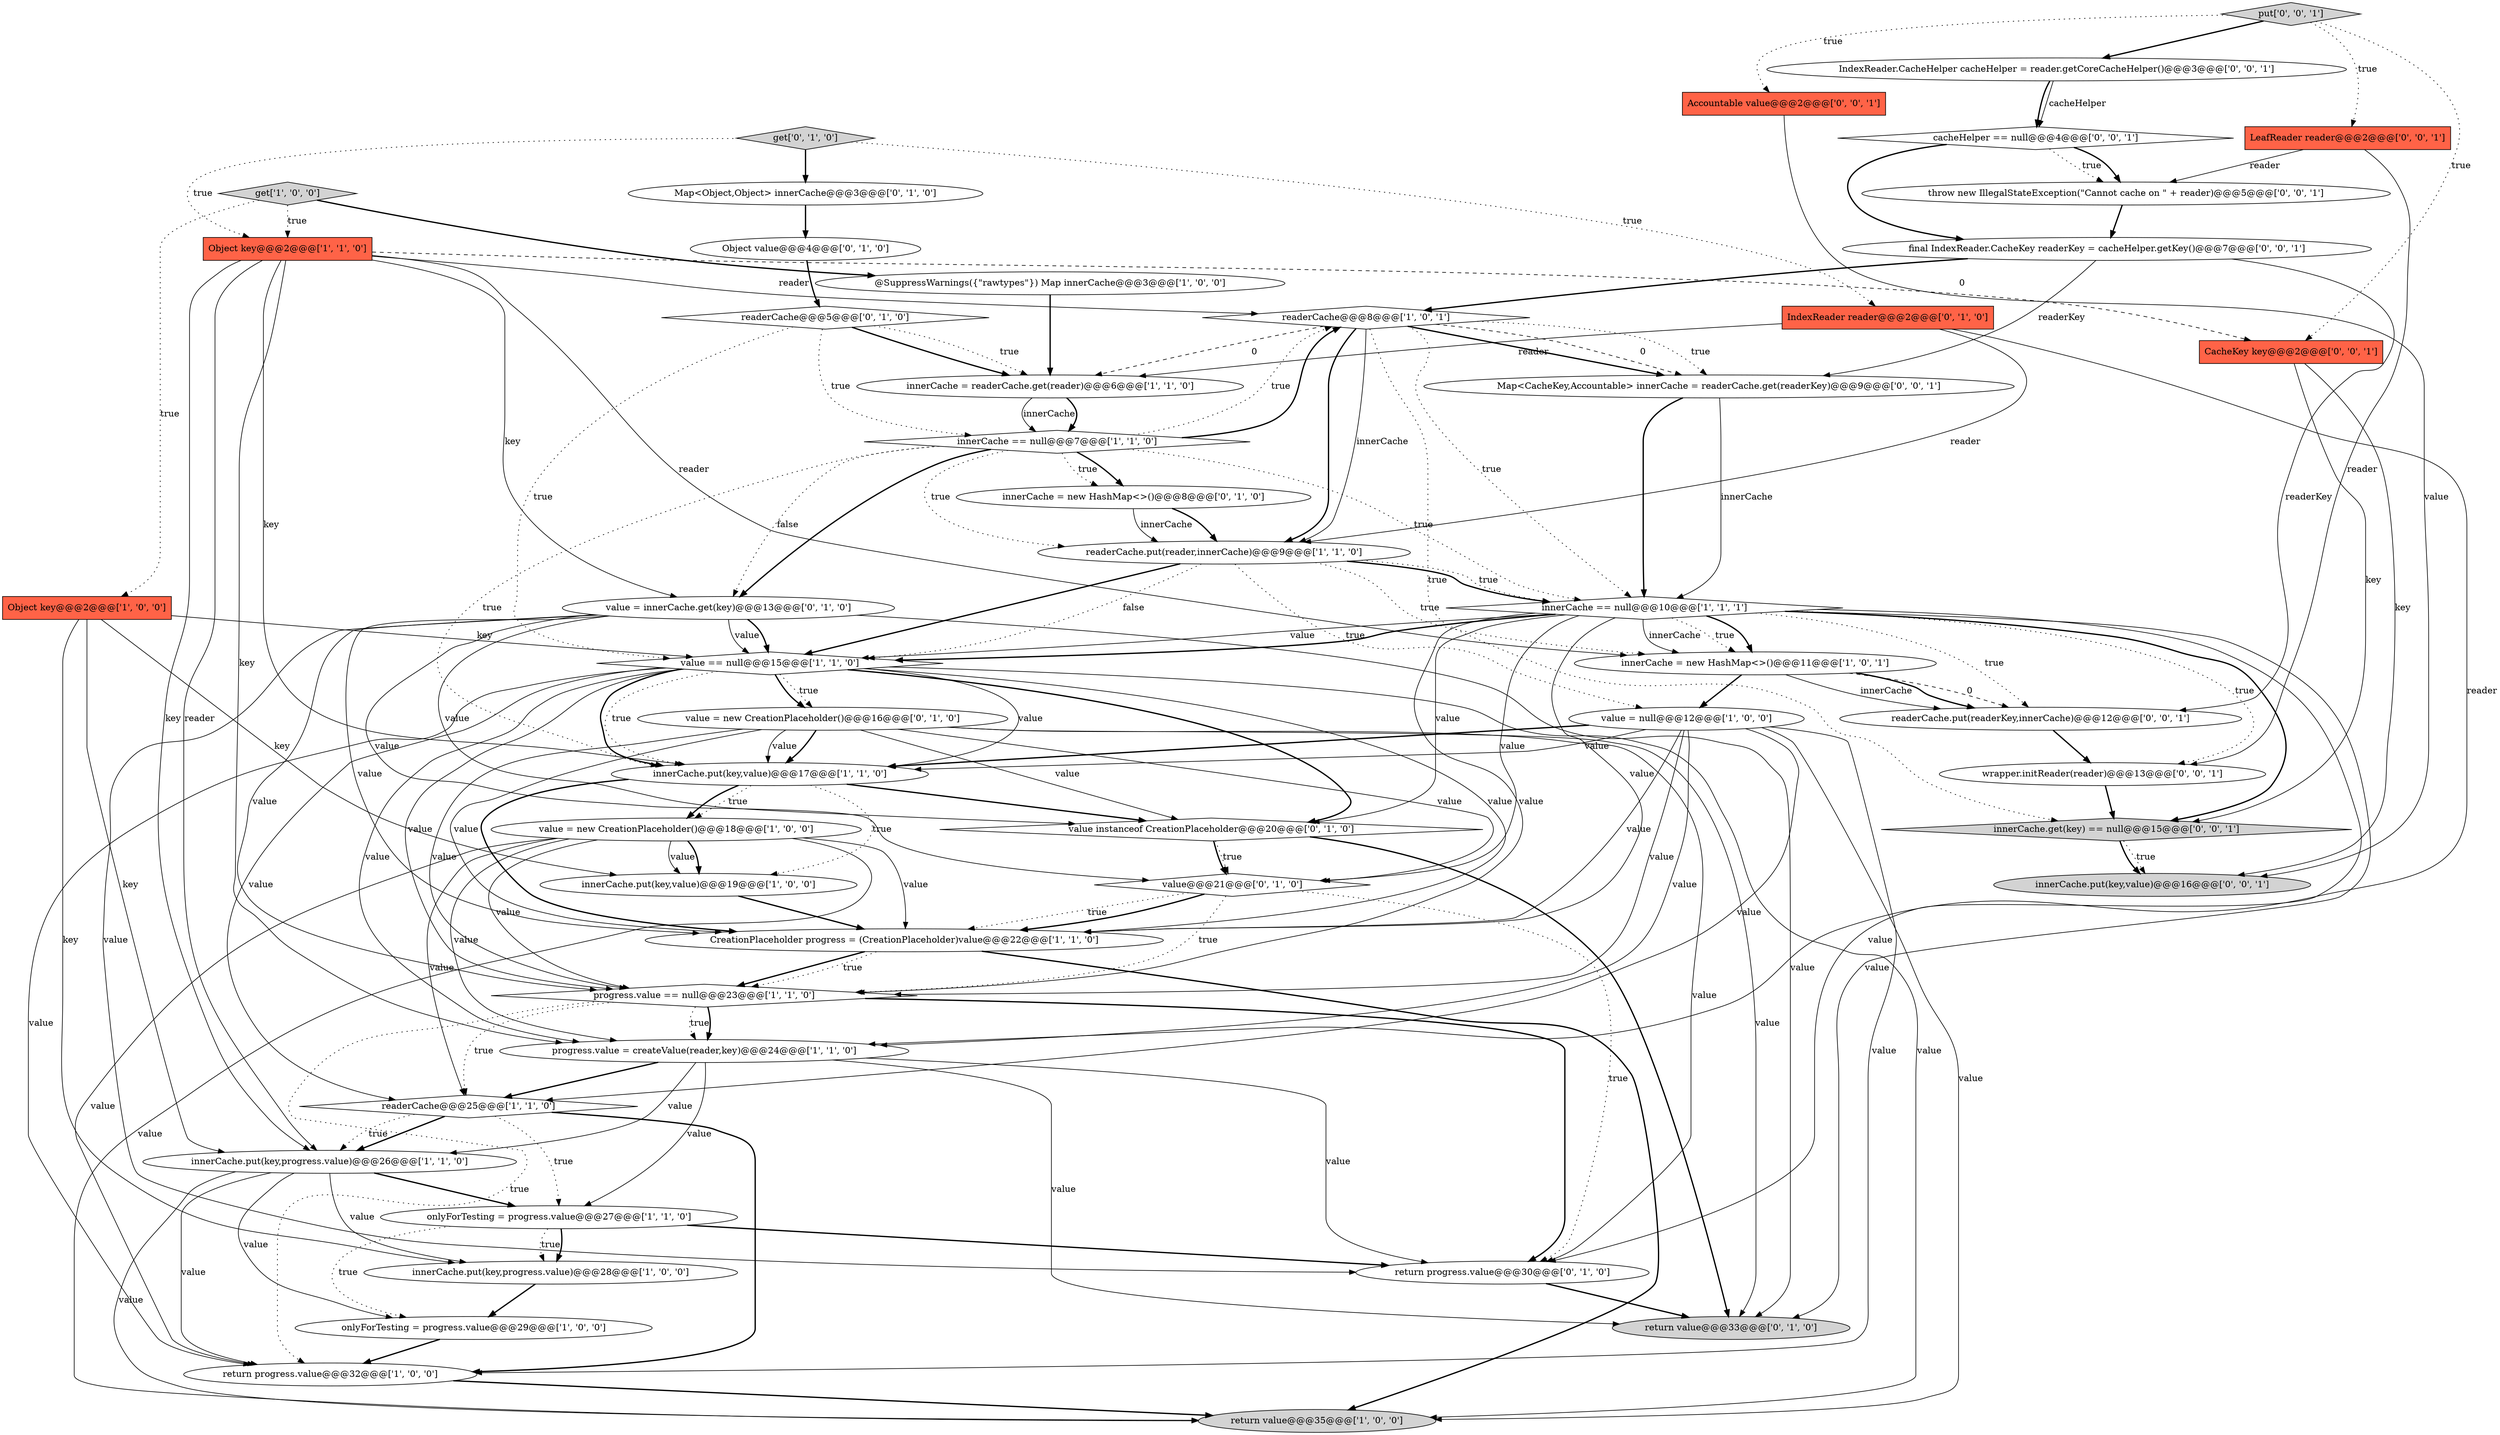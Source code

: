 digraph {
25 [style = filled, label = "value = new CreationPlaceholder()@@@16@@@['0', '1', '0']", fillcolor = white, shape = ellipse image = "AAA0AAABBB2BBB"];
30 [style = filled, label = "Map<Object,Object> innerCache@@@3@@@['0', '1', '0']", fillcolor = white, shape = ellipse image = "AAA0AAABBB2BBB"];
0 [style = filled, label = "innerCache.put(key,value)@@@19@@@['1', '0', '0']", fillcolor = white, shape = ellipse image = "AAA0AAABBB1BBB"];
13 [style = filled, label = "innerCache = readerCache.get(reader)@@@6@@@['1', '1', '0']", fillcolor = white, shape = ellipse image = "AAA1AAABBB1BBB"];
41 [style = filled, label = "put['0', '0', '1']", fillcolor = lightgray, shape = diamond image = "AAA0AAABBB3BBB"];
36 [style = filled, label = "value instanceof CreationPlaceholder@@@20@@@['0', '1', '0']", fillcolor = white, shape = diamond image = "AAA0AAABBB2BBB"];
34 [style = filled, label = "get['0', '1', '0']", fillcolor = lightgray, shape = diamond image = "AAA0AAABBB2BBB"];
40 [style = filled, label = "Accountable value@@@2@@@['0', '0', '1']", fillcolor = tomato, shape = box image = "AAA0AAABBB3BBB"];
27 [style = filled, label = "IndexReader reader@@@2@@@['0', '1', '0']", fillcolor = tomato, shape = box image = "AAA0AAABBB2BBB"];
33 [style = filled, label = "return value@@@33@@@['0', '1', '0']", fillcolor = lightgray, shape = ellipse image = "AAA0AAABBB2BBB"];
8 [style = filled, label = "readerCache@@@25@@@['1', '1', '0']", fillcolor = white, shape = diamond image = "AAA0AAABBB1BBB"];
45 [style = filled, label = "innerCache.put(key,value)@@@16@@@['0', '0', '1']", fillcolor = lightgray, shape = ellipse image = "AAA0AAABBB3BBB"];
18 [style = filled, label = "value == null@@@15@@@['1', '1', '0']", fillcolor = white, shape = diamond image = "AAA0AAABBB1BBB"];
43 [style = filled, label = "final IndexReader.CacheKey readerKey = cacheHelper.getKey()@@@7@@@['0', '0', '1']", fillcolor = white, shape = ellipse image = "AAA0AAABBB3BBB"];
12 [style = filled, label = "progress.value == null@@@23@@@['1', '1', '0']", fillcolor = white, shape = diamond image = "AAA0AAABBB1BBB"];
4 [style = filled, label = "readerCache@@@8@@@['1', '0', '1']", fillcolor = white, shape = diamond image = "AAA0AAABBB1BBB"];
48 [style = filled, label = "readerCache.put(readerKey,innerCache)@@@12@@@['0', '0', '1']", fillcolor = white, shape = ellipse image = "AAA0AAABBB3BBB"];
39 [style = filled, label = "innerCache.get(key) == null@@@15@@@['0', '0', '1']", fillcolor = lightgray, shape = diamond image = "AAA0AAABBB3BBB"];
32 [style = filled, label = "readerCache@@@5@@@['0', '1', '0']", fillcolor = white, shape = diamond image = "AAA0AAABBB2BBB"];
42 [style = filled, label = "cacheHelper == null@@@4@@@['0', '0', '1']", fillcolor = white, shape = diamond image = "AAA0AAABBB3BBB"];
5 [style = filled, label = "innerCache.put(key,value)@@@17@@@['1', '1', '0']", fillcolor = white, shape = ellipse image = "AAA0AAABBB1BBB"];
38 [style = filled, label = "LeafReader reader@@@2@@@['0', '0', '1']", fillcolor = tomato, shape = box image = "AAA0AAABBB3BBB"];
49 [style = filled, label = "wrapper.initReader(reader)@@@13@@@['0', '0', '1']", fillcolor = white, shape = ellipse image = "AAA0AAABBB3BBB"];
37 [style = filled, label = "Map<CacheKey,Accountable> innerCache = readerCache.get(readerKey)@@@9@@@['0', '0', '1']", fillcolor = white, shape = ellipse image = "AAA0AAABBB3BBB"];
44 [style = filled, label = "CacheKey key@@@2@@@['0', '0', '1']", fillcolor = tomato, shape = box image = "AAA0AAABBB3BBB"];
29 [style = filled, label = "value = innerCache.get(key)@@@13@@@['0', '1', '0']", fillcolor = white, shape = ellipse image = "AAA0AAABBB2BBB"];
21 [style = filled, label = "innerCache == null@@@7@@@['1', '1', '0']", fillcolor = white, shape = diamond image = "AAA0AAABBB1BBB"];
35 [style = filled, label = "innerCache = new HashMap<>()@@@8@@@['0', '1', '0']", fillcolor = white, shape = ellipse image = "AAA0AAABBB2BBB"];
16 [style = filled, label = "get['1', '0', '0']", fillcolor = lightgray, shape = diamond image = "AAA0AAABBB1BBB"];
31 [style = filled, label = "return progress.value@@@30@@@['0', '1', '0']", fillcolor = white, shape = ellipse image = "AAA0AAABBB2BBB"];
47 [style = filled, label = "throw new IllegalStateException(\"Cannot cache on \" + reader)@@@5@@@['0', '0', '1']", fillcolor = white, shape = ellipse image = "AAA0AAABBB3BBB"];
9 [style = filled, label = "readerCache.put(reader,innerCache)@@@9@@@['1', '1', '0']", fillcolor = white, shape = ellipse image = "AAA0AAABBB1BBB"];
26 [style = filled, label = "value@@@21@@@['0', '1', '0']", fillcolor = white, shape = diamond image = "AAA0AAABBB2BBB"];
6 [style = filled, label = "progress.value = createValue(reader,key)@@@24@@@['1', '1', '0']", fillcolor = white, shape = ellipse image = "AAA0AAABBB1BBB"];
24 [style = filled, label = "innerCache = new HashMap<>()@@@11@@@['1', '0', '1']", fillcolor = white, shape = ellipse image = "AAA0AAABBB1BBB"];
11 [style = filled, label = "CreationPlaceholder progress = (CreationPlaceholder)value@@@22@@@['1', '1', '0']", fillcolor = white, shape = ellipse image = "AAA0AAABBB1BBB"];
1 [style = filled, label = "innerCache.put(key,progress.value)@@@26@@@['1', '1', '0']", fillcolor = white, shape = ellipse image = "AAA0AAABBB1BBB"];
28 [style = filled, label = "Object value@@@4@@@['0', '1', '0']", fillcolor = white, shape = ellipse image = "AAA0AAABBB2BBB"];
2 [style = filled, label = "onlyForTesting = progress.value@@@29@@@['1', '0', '0']", fillcolor = white, shape = ellipse image = "AAA0AAABBB1BBB"];
22 [style = filled, label = "value = new CreationPlaceholder()@@@18@@@['1', '0', '0']", fillcolor = white, shape = ellipse image = "AAA0AAABBB1BBB"];
19 [style = filled, label = "value = null@@@12@@@['1', '0', '0']", fillcolor = white, shape = ellipse image = "AAA0AAABBB1BBB"];
23 [style = filled, label = "@SuppressWarnings({\"rawtypes\"}) Map innerCache@@@3@@@['1', '0', '0']", fillcolor = white, shape = ellipse image = "AAA0AAABBB1BBB"];
3 [style = filled, label = "innerCache.put(key,progress.value)@@@28@@@['1', '0', '0']", fillcolor = white, shape = ellipse image = "AAA0AAABBB1BBB"];
10 [style = filled, label = "return value@@@35@@@['1', '0', '0']", fillcolor = lightgray, shape = ellipse image = "AAA0AAABBB1BBB"];
46 [style = filled, label = "IndexReader.CacheHelper cacheHelper = reader.getCoreCacheHelper()@@@3@@@['0', '0', '1']", fillcolor = white, shape = ellipse image = "AAA0AAABBB3BBB"];
20 [style = filled, label = "onlyForTesting = progress.value@@@27@@@['1', '1', '0']", fillcolor = white, shape = ellipse image = "AAA0AAABBB1BBB"];
17 [style = filled, label = "Object key@@@2@@@['1', '1', '0']", fillcolor = tomato, shape = box image = "AAA0AAABBB1BBB"];
7 [style = filled, label = "return progress.value@@@32@@@['1', '0', '0']", fillcolor = white, shape = ellipse image = "AAA0AAABBB1BBB"];
14 [style = filled, label = "innerCache == null@@@10@@@['1', '1', '1']", fillcolor = white, shape = diamond image = "AAA0AAABBB1BBB"];
15 [style = filled, label = "Object key@@@2@@@['1', '0', '0']", fillcolor = tomato, shape = box image = "AAA0AAABBB1BBB"];
29->36 [style = solid, label="value"];
43->4 [style = bold, label=""];
22->10 [style = solid, label="value"];
11->12 [style = bold, label=""];
5->22 [style = dotted, label="true"];
25->26 [style = solid, label="value"];
22->11 [style = solid, label="value"];
25->11 [style = solid, label="value"];
44->45 [style = solid, label="key"];
14->24 [style = bold, label=""];
6->8 [style = bold, label=""];
21->5 [style = dotted, label="true"];
16->15 [style = dotted, label="true"];
18->11 [style = solid, label="value"];
1->7 [style = solid, label="value"];
9->18 [style = dotted, label="false"];
16->23 [style = bold, label=""];
19->12 [style = solid, label="value"];
40->45 [style = solid, label="value"];
4->9 [style = bold, label=""];
4->39 [style = dotted, label="true"];
19->11 [style = solid, label="value"];
14->31 [style = solid, label="value"];
41->40 [style = dotted, label="true"];
19->6 [style = solid, label="value"];
9->14 [style = bold, label=""];
19->7 [style = solid, label="value"];
4->13 [style = dashed, label="0"];
21->14 [style = dotted, label="true"];
31->33 [style = bold, label=""];
21->4 [style = bold, label=""];
27->13 [style = solid, label="reader"];
41->46 [style = bold, label=""];
21->29 [style = dotted, label="false"];
18->6 [style = solid, label="value"];
25->12 [style = solid, label="value"];
24->48 [style = dashed, label="0"];
27->9 [style = solid, label="reader"];
14->48 [style = dotted, label="true"];
12->7 [style = dotted, label="true"];
5->0 [style = dotted, label="true"];
47->43 [style = bold, label=""];
14->26 [style = solid, label="value"];
11->12 [style = dotted, label="true"];
19->5 [style = bold, label=""];
17->5 [style = solid, label="key"];
20->31 [style = bold, label=""];
14->39 [style = bold, label=""];
1->3 [style = solid, label="value"];
42->47 [style = dotted, label="true"];
6->1 [style = solid, label="value"];
28->32 [style = bold, label=""];
9->24 [style = dotted, label="true"];
41->44 [style = dotted, label="true"];
4->9 [style = solid, label="innerCache"];
8->20 [style = dotted, label="true"];
0->11 [style = bold, label=""];
22->0 [style = solid, label="value"];
1->2 [style = solid, label="value"];
6->20 [style = solid, label="value"];
12->31 [style = bold, label=""];
17->6 [style = solid, label="key"];
12->8 [style = dotted, label="true"];
36->26 [style = dotted, label="true"];
22->6 [style = solid, label="value"];
14->36 [style = solid, label="value"];
25->5 [style = bold, label=""];
21->35 [style = dotted, label="true"];
18->7 [style = solid, label="value"];
22->7 [style = solid, label="value"];
27->6 [style = solid, label="reader"];
19->10 [style = solid, label="value"];
49->39 [style = bold, label=""];
39->45 [style = dotted, label="true"];
24->48 [style = solid, label="innerCache"];
44->39 [style = solid, label="key"];
5->22 [style = bold, label=""];
29->12 [style = solid, label="value"];
25->5 [style = solid, label="value"];
14->24 [style = solid, label="innerCache"];
30->28 [style = bold, label=""];
26->12 [style = dotted, label="true"];
12->6 [style = dotted, label="true"];
26->11 [style = dotted, label="true"];
25->31 [style = solid, label="value"];
34->30 [style = bold, label=""];
35->9 [style = bold, label=""];
9->19 [style = dotted, label="true"];
19->5 [style = solid, label="value"];
17->24 [style = solid, label="reader"];
37->14 [style = bold, label=""];
22->12 [style = solid, label="value"];
15->3 [style = solid, label="key"];
18->12 [style = solid, label="value"];
6->33 [style = solid, label="value"];
42->47 [style = bold, label=""];
20->3 [style = dotted, label="true"];
15->18 [style = solid, label="key"];
1->10 [style = solid, label="value"];
6->31 [style = solid, label="value"];
20->3 [style = bold, label=""];
15->1 [style = solid, label="key"];
3->2 [style = bold, label=""];
2->7 [style = bold, label=""];
29->31 [style = solid, label="value"];
22->0 [style = bold, label=""];
21->9 [style = dotted, label="true"];
46->42 [style = solid, label="cacheHelper"];
14->49 [style = dotted, label="true"];
29->18 [style = solid, label="value"];
4->37 [style = dotted, label="true"];
18->10 [style = solid, label="value"];
39->45 [style = bold, label=""];
35->9 [style = solid, label="innerCache"];
13->21 [style = solid, label="innerCache"];
8->1 [style = bold, label=""];
17->1 [style = solid, label="reader"];
17->44 [style = dashed, label="0"];
23->13 [style = bold, label=""];
25->36 [style = solid, label="value"];
11->10 [style = bold, label=""];
18->8 [style = solid, label="value"];
29->11 [style = solid, label="value"];
26->11 [style = bold, label=""];
4->14 [style = dotted, label="true"];
32->18 [style = dotted, label="true"];
14->24 [style = dotted, label="true"];
17->29 [style = solid, label="key"];
36->33 [style = bold, label=""];
18->25 [style = dotted, label="true"];
8->7 [style = bold, label=""];
24->19 [style = bold, label=""];
21->35 [style = bold, label=""];
5->36 [style = bold, label=""];
29->18 [style = bold, label=""];
22->8 [style = solid, label="value"];
16->17 [style = dotted, label="true"];
8->1 [style = dotted, label="true"];
12->6 [style = bold, label=""];
14->11 [style = solid, label="value"];
9->18 [style = bold, label=""];
14->33 [style = solid, label="value"];
24->48 [style = bold, label=""];
32->13 [style = bold, label=""];
48->49 [style = bold, label=""];
14->18 [style = bold, label=""];
9->14 [style = dotted, label="true"];
20->2 [style = dotted, label="true"];
7->10 [style = bold, label=""];
18->5 [style = dotted, label="true"];
25->33 [style = solid, label="value"];
18->5 [style = solid, label="value"];
18->5 [style = bold, label=""];
38->49 [style = solid, label="reader"];
18->25 [style = bold, label=""];
42->43 [style = bold, label=""];
38->47 [style = solid, label="reader"];
43->37 [style = solid, label="readerKey"];
46->42 [style = bold, label=""];
15->0 [style = solid, label="key"];
21->29 [style = bold, label=""];
4->37 [style = bold, label=""];
34->27 [style = dotted, label="true"];
32->13 [style = dotted, label="true"];
19->8 [style = solid, label="value"];
14->18 [style = solid, label="value"];
29->26 [style = solid, label="value"];
32->21 [style = dotted, label="true"];
5->11 [style = bold, label=""];
36->26 [style = bold, label=""];
34->17 [style = dotted, label="true"];
4->37 [style = dashed, label="0"];
18->36 [style = bold, label=""];
37->14 [style = solid, label="innerCache"];
1->20 [style = bold, label=""];
41->38 [style = dotted, label="true"];
29->33 [style = solid, label="value"];
21->4 [style = dotted, label="true"];
17->4 [style = solid, label="reader"];
14->12 [style = solid, label="value"];
26->31 [style = dotted, label="true"];
17->1 [style = solid, label="key"];
13->21 [style = bold, label=""];
43->48 [style = solid, label="readerKey"];
}
